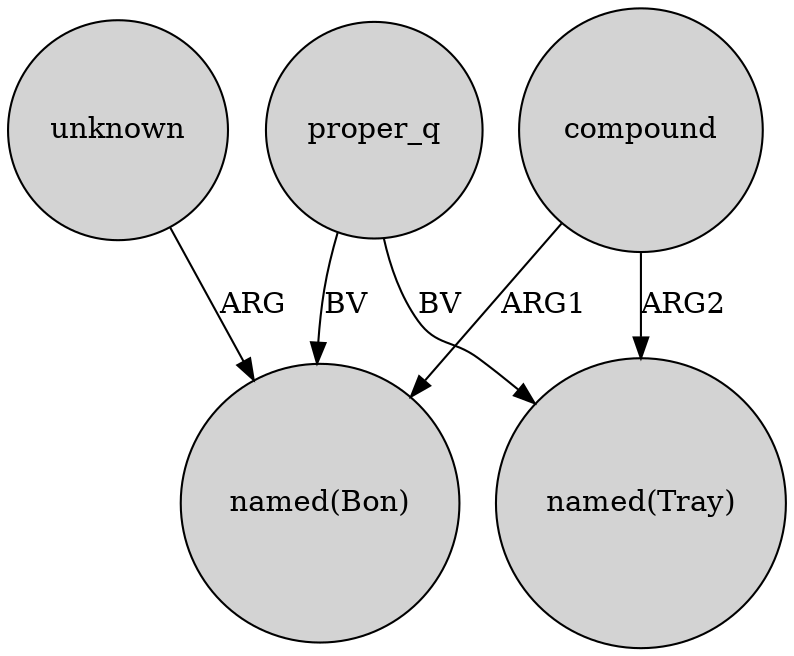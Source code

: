 digraph {
	node [shape=circle style=filled]
	unknown -> "named(Bon)" [label=ARG]
	compound -> "named(Bon)" [label=ARG1]
	proper_q -> "named(Bon)" [label=BV]
	compound -> "named(Tray)" [label=ARG2]
	proper_q -> "named(Tray)" [label=BV]
}
